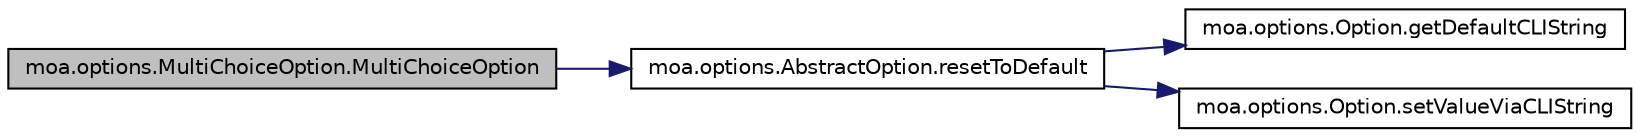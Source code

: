 digraph G
{
  edge [fontname="Helvetica",fontsize="10",labelfontname="Helvetica",labelfontsize="10"];
  node [fontname="Helvetica",fontsize="10",shape=record];
  rankdir=LR;
  Node1 [label="moa.options.MultiChoiceOption.MultiChoiceOption",height=0.2,width=0.4,color="black", fillcolor="grey75", style="filled" fontcolor="black"];
  Node1 -> Node2 [color="midnightblue",fontsize="10",style="solid",fontname="Helvetica"];
  Node2 [label="moa.options.AbstractOption.resetToDefault",height=0.2,width=0.4,color="black", fillcolor="white", style="filled",URL="$classmoa_1_1options_1_1AbstractOption.html#a8c1589e78757e4b248598611414bc222",tooltip="Resets this option to the default value."];
  Node2 -> Node3 [color="midnightblue",fontsize="10",style="solid",fontname="Helvetica"];
  Node3 [label="moa.options.Option.getDefaultCLIString",height=0.2,width=0.4,color="black", fillcolor="white", style="filled",URL="$interfacemoa_1_1options_1_1Option.html#aeaa666f6191e3470116a374eb2291cbc",tooltip="Gets the Command Line Interface text."];
  Node2 -> Node4 [color="midnightblue",fontsize="10",style="solid",fontname="Helvetica"];
  Node4 [label="moa.options.Option.setValueViaCLIString",height=0.2,width=0.4,color="black", fillcolor="white", style="filled",URL="$interfacemoa_1_1options_1_1Option.html#ac522763e8a93b8236980749dcb0b74bc",tooltip="Sets value of this option via the Command Line Interface text."];
}
